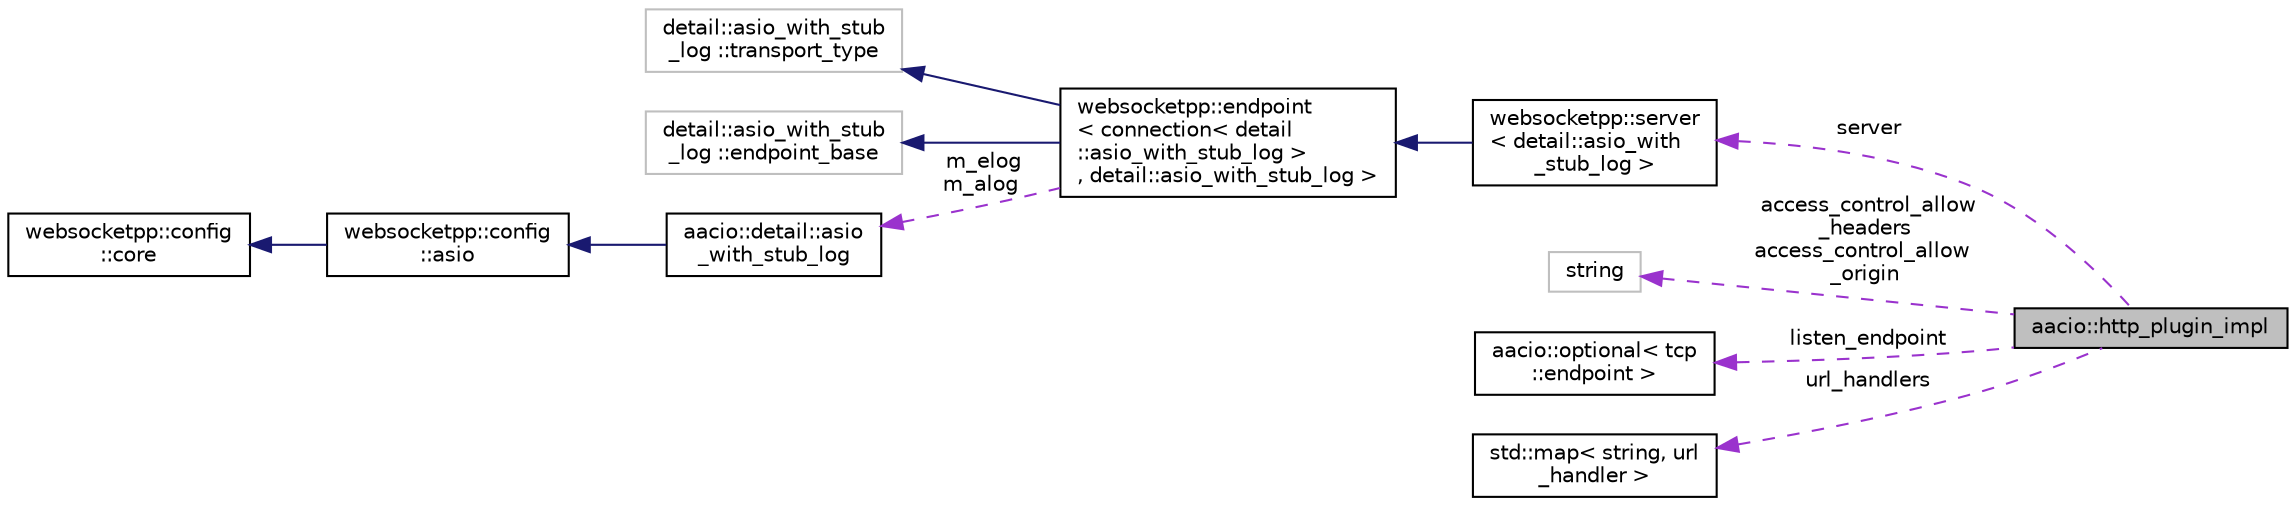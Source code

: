 digraph "aacio::http_plugin_impl"
{
  edge [fontname="Helvetica",fontsize="10",labelfontname="Helvetica",labelfontsize="10"];
  node [fontname="Helvetica",fontsize="10",shape=record];
  rankdir="LR";
  Node1 [label="aacio::http_plugin_impl",height=0.2,width=0.4,color="black", fillcolor="grey75", style="filled", fontcolor="black"];
  Node2 -> Node1 [dir="back",color="darkorchid3",fontsize="10",style="dashed",label=" server" ];
  Node2 [label="websocketpp::server\l\< detail::asio_with\l_stub_log \>",height=0.2,width=0.4,color="black", fillcolor="white", style="filled",URL="$classwebsocketpp_1_1server.html"];
  Node3 -> Node2 [dir="back",color="midnightblue",fontsize="10",style="solid"];
  Node3 [label="websocketpp::endpoint\l\< connection\< detail\l::asio_with_stub_log \>\l, detail::asio_with_stub_log \>",height=0.2,width=0.4,color="black", fillcolor="white", style="filled",URL="$classwebsocketpp_1_1endpoint.html"];
  Node4 -> Node3 [dir="back",color="midnightblue",fontsize="10",style="solid"];
  Node4 [label="detail::asio_with_stub\l_log ::transport_type",height=0.2,width=0.4,color="grey75", fillcolor="white", style="filled"];
  Node5 -> Node3 [dir="back",color="midnightblue",fontsize="10",style="solid"];
  Node5 [label="detail::asio_with_stub\l_log ::endpoint_base",height=0.2,width=0.4,color="grey75", fillcolor="white", style="filled"];
  Node6 -> Node3 [dir="back",color="darkorchid3",fontsize="10",style="dashed",label=" m_elog\nm_alog" ];
  Node6 [label="aacio::detail::asio\l_with_stub_log",height=0.2,width=0.4,color="black", fillcolor="white", style="filled",URL="$structaacio_1_1detail_1_1asio__with__stub__log.html"];
  Node7 -> Node6 [dir="back",color="midnightblue",fontsize="10",style="solid"];
  Node7 [label="websocketpp::config\l::asio",height=0.2,width=0.4,color="black", fillcolor="white", style="filled",URL="$structwebsocketpp_1_1config_1_1asio.html",tooltip="Server config with asio transport and TLS disabled. "];
  Node8 -> Node7 [dir="back",color="midnightblue",fontsize="10",style="solid"];
  Node8 [label="websocketpp::config\l::core",height=0.2,width=0.4,color="black", fillcolor="white", style="filled",URL="$structwebsocketpp_1_1config_1_1core.html",tooltip="Server config with iostream transport. "];
  Node9 -> Node1 [dir="back",color="darkorchid3",fontsize="10",style="dashed",label=" access_control_allow\l_headers\naccess_control_allow\l_origin" ];
  Node9 [label="string",height=0.2,width=0.4,color="grey75", fillcolor="white", style="filled"];
  Node10 -> Node1 [dir="back",color="darkorchid3",fontsize="10",style="dashed",label=" listen_endpoint" ];
  Node10 [label="aacio::optional\< tcp\l::endpoint \>",height=0.2,width=0.4,color="black", fillcolor="white", style="filled",URL="$classaacio_1_1optional.html"];
  Node11 -> Node1 [dir="back",color="darkorchid3",fontsize="10",style="dashed",label=" url_handlers" ];
  Node11 [label="std::map\< string, url\l_handler \>",height=0.2,width=0.4,color="black", fillcolor="white", style="filled",URL="$classstd_1_1map.html"];
}

